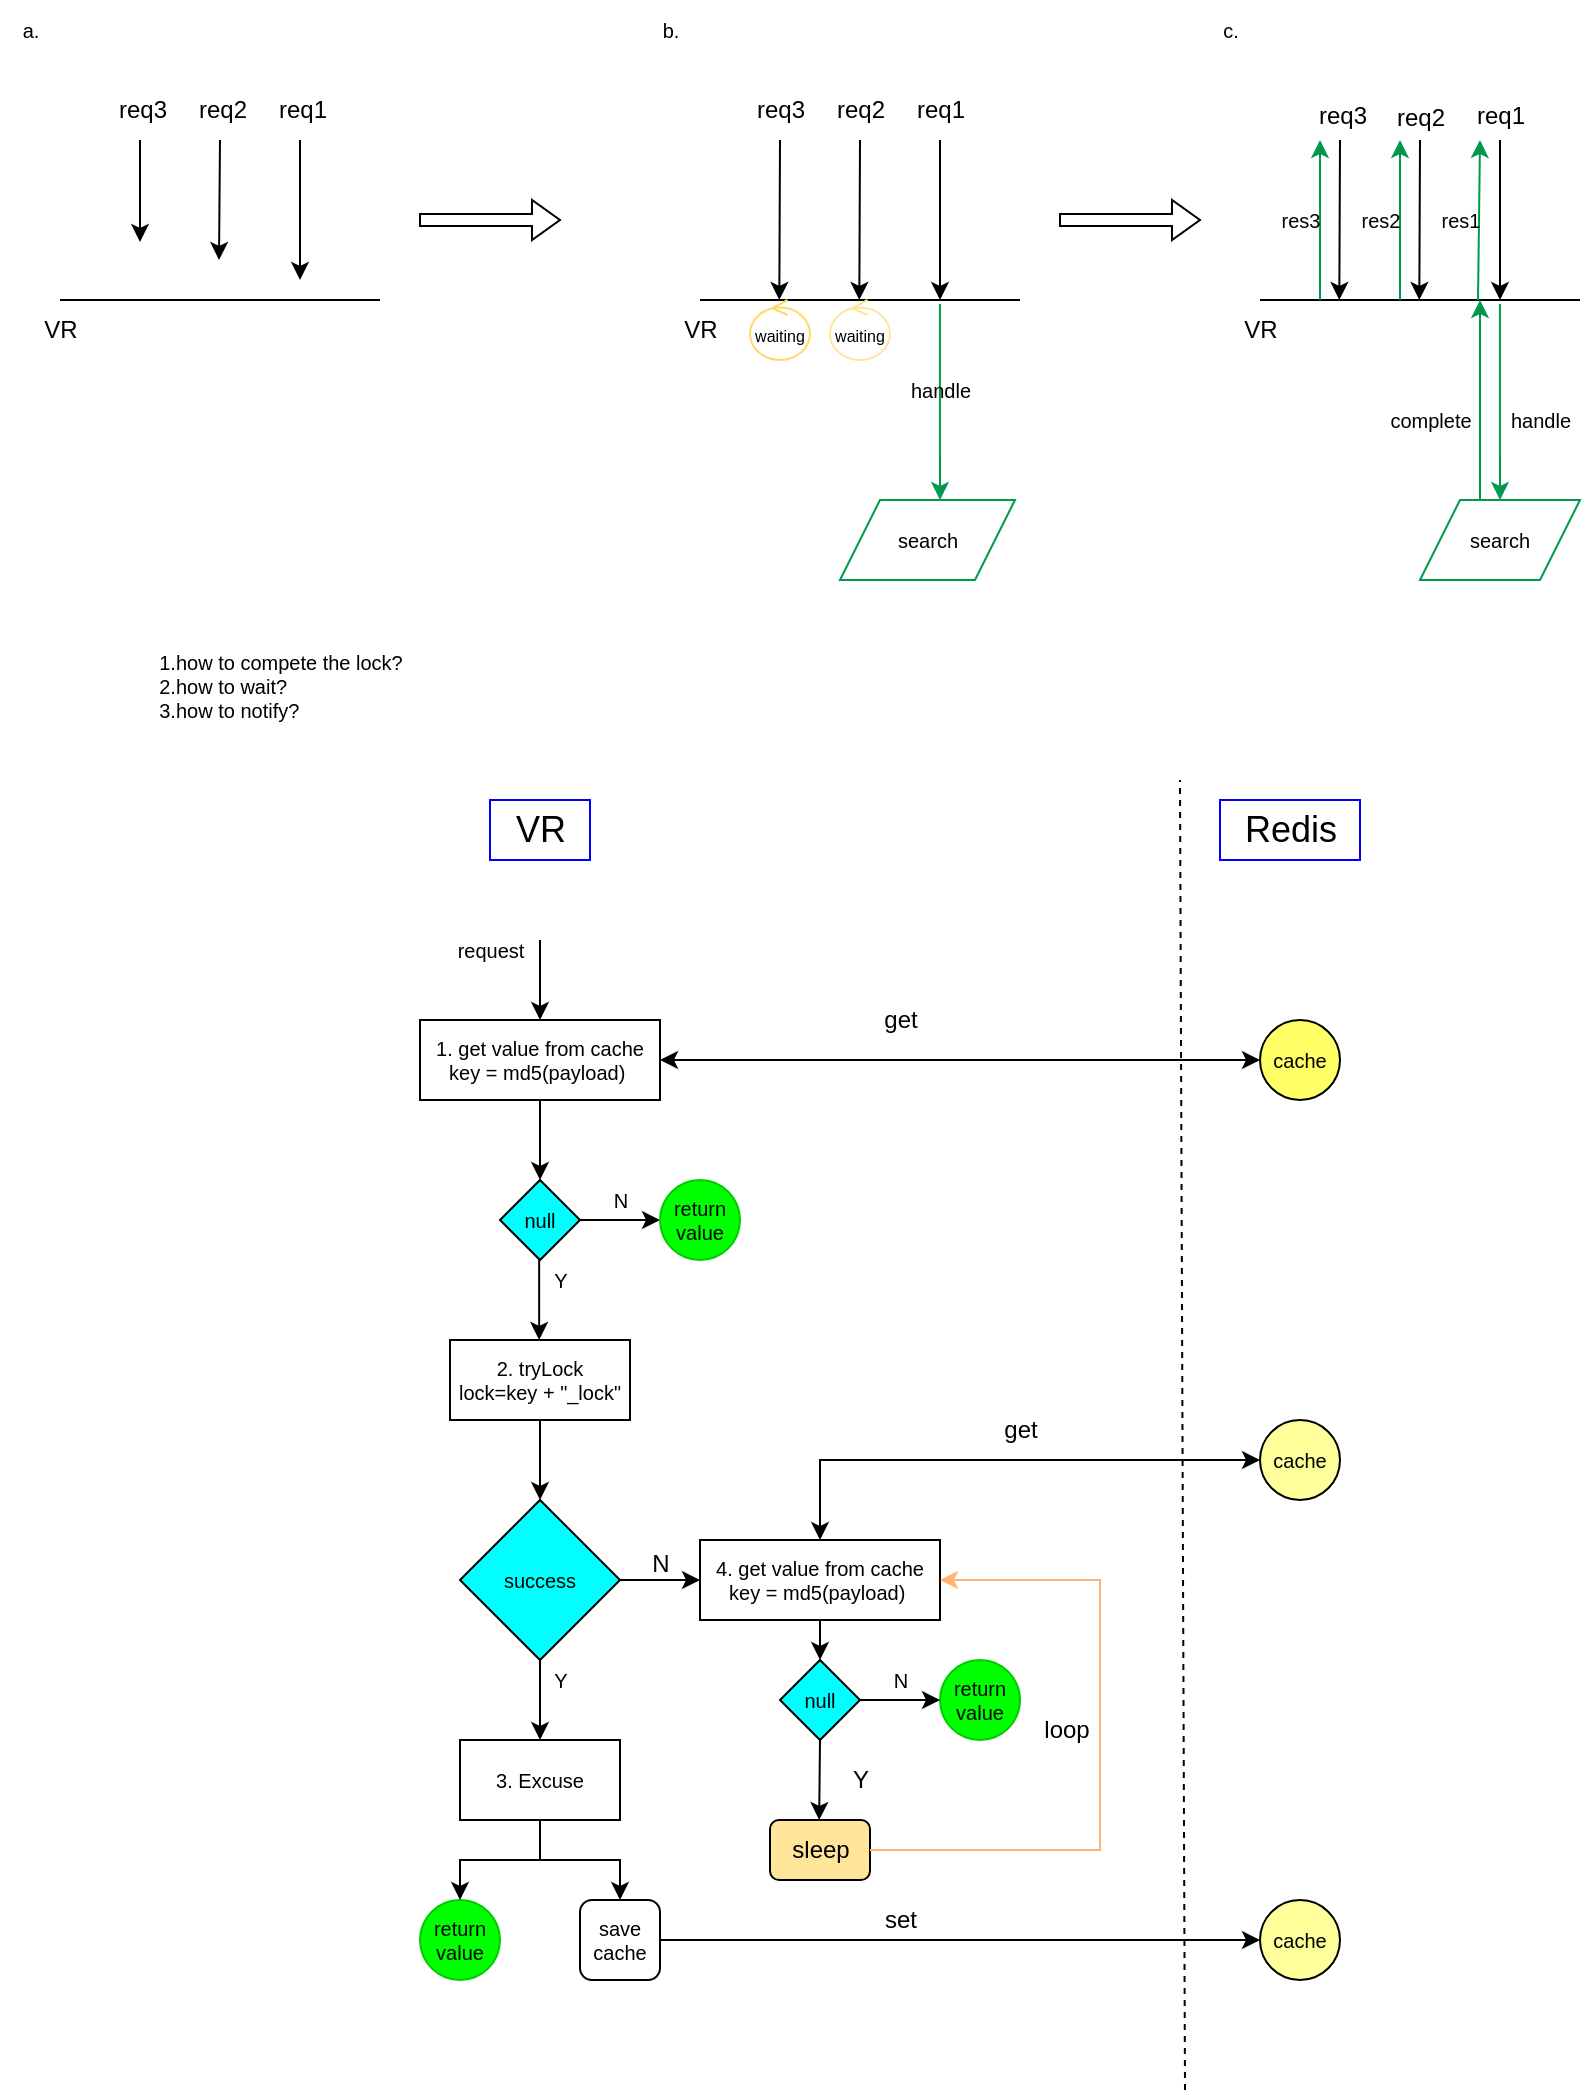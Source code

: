 <mxfile version="20.2.5" type="github">
  <diagram id="7zGJfm4-ipzApq-UuQ5n" name="Page-1">
    <mxGraphModel dx="818" dy="464" grid="1" gridSize="10" guides="1" tooltips="1" connect="1" arrows="1" fold="1" page="1" pageScale="1" pageWidth="850" pageHeight="1100" math="0" shadow="0">
      <root>
        <mxCell id="0" />
        <mxCell id="1" parent="0" />
        <mxCell id="1VvAbX1WwTx6JGBW-Ev7-2" value="" style="endArrow=classic;html=1;rounded=0;" edge="1" parent="1">
          <mxGeometry width="50" height="50" relative="1" as="geometry">
            <mxPoint x="80" y="80" as="sourcePoint" />
            <mxPoint x="80" y="131" as="targetPoint" />
          </mxGeometry>
        </mxCell>
        <mxCell id="1VvAbX1WwTx6JGBW-Ev7-3" value="" style="endArrow=classic;html=1;rounded=0;" edge="1" parent="1">
          <mxGeometry width="50" height="50" relative="1" as="geometry">
            <mxPoint x="120" y="80" as="sourcePoint" />
            <mxPoint x="119.5" y="140" as="targetPoint" />
          </mxGeometry>
        </mxCell>
        <mxCell id="1VvAbX1WwTx6JGBW-Ev7-4" value="" style="endArrow=classic;html=1;rounded=0;" edge="1" parent="1">
          <mxGeometry width="50" height="50" relative="1" as="geometry">
            <mxPoint x="160" y="80" as="sourcePoint" />
            <mxPoint x="160" y="150" as="targetPoint" />
          </mxGeometry>
        </mxCell>
        <mxCell id="1VvAbX1WwTx6JGBW-Ev7-5" value="req1" style="text;html=1;align=center;verticalAlign=middle;resizable=0;points=[];autosize=1;strokeColor=none;fillColor=none;" vertex="1" parent="1">
          <mxGeometry x="136" y="50" width="50" height="30" as="geometry" />
        </mxCell>
        <mxCell id="1VvAbX1WwTx6JGBW-Ev7-6" value="req2" style="text;html=1;align=center;verticalAlign=middle;resizable=0;points=[];autosize=1;strokeColor=none;fillColor=none;" vertex="1" parent="1">
          <mxGeometry x="96" y="50" width="50" height="30" as="geometry" />
        </mxCell>
        <mxCell id="1VvAbX1WwTx6JGBW-Ev7-7" value="req3" style="text;html=1;align=center;verticalAlign=middle;resizable=0;points=[];autosize=1;strokeColor=none;fillColor=none;" vertex="1" parent="1">
          <mxGeometry x="56" y="50" width="50" height="30" as="geometry" />
        </mxCell>
        <mxCell id="1VvAbX1WwTx6JGBW-Ev7-9" value="" style="shape=singleArrow;whiteSpace=wrap;html=1;" vertex="1" parent="1">
          <mxGeometry x="220" y="110" width="70" height="20" as="geometry" />
        </mxCell>
        <mxCell id="1VvAbX1WwTx6JGBW-Ev7-12" value="" style="endArrow=classic;html=1;rounded=0;" edge="1" parent="1">
          <mxGeometry width="50" height="50" relative="1" as="geometry">
            <mxPoint x="400" y="80" as="sourcePoint" />
            <mxPoint x="399.66" y="160" as="targetPoint" />
          </mxGeometry>
        </mxCell>
        <mxCell id="1VvAbX1WwTx6JGBW-Ev7-13" value="" style="endArrow=classic;html=1;rounded=0;" edge="1" parent="1">
          <mxGeometry width="50" height="50" relative="1" as="geometry">
            <mxPoint x="440" y="80" as="sourcePoint" />
            <mxPoint x="439.66" y="160" as="targetPoint" />
          </mxGeometry>
        </mxCell>
        <mxCell id="1VvAbX1WwTx6JGBW-Ev7-14" value="" style="endArrow=classic;html=1;rounded=0;" edge="1" parent="1">
          <mxGeometry width="50" height="50" relative="1" as="geometry">
            <mxPoint x="480" y="80" as="sourcePoint" />
            <mxPoint x="480" y="160" as="targetPoint" />
          </mxGeometry>
        </mxCell>
        <mxCell id="1VvAbX1WwTx6JGBW-Ev7-15" value="req1" style="text;html=1;align=center;verticalAlign=middle;resizable=0;points=[];autosize=1;strokeColor=none;fillColor=none;" vertex="1" parent="1">
          <mxGeometry x="455" y="50" width="50" height="30" as="geometry" />
        </mxCell>
        <mxCell id="1VvAbX1WwTx6JGBW-Ev7-16" value="req2" style="text;html=1;align=center;verticalAlign=middle;resizable=0;points=[];autosize=1;strokeColor=none;fillColor=none;" vertex="1" parent="1">
          <mxGeometry x="415" y="50" width="50" height="30" as="geometry" />
        </mxCell>
        <mxCell id="1VvAbX1WwTx6JGBW-Ev7-17" value="req3" style="text;html=1;align=center;verticalAlign=middle;resizable=0;points=[];autosize=1;strokeColor=none;fillColor=none;" vertex="1" parent="1">
          <mxGeometry x="375" y="50" width="50" height="30" as="geometry" />
        </mxCell>
        <mxCell id="1VvAbX1WwTx6JGBW-Ev7-18" value="" style="endArrow=classic;html=1;rounded=0;exitX=0.833;exitY=0.033;exitDx=0;exitDy=0;exitPerimeter=0;strokeColor=#00994D;" edge="1" parent="1">
          <mxGeometry width="50" height="50" relative="1" as="geometry">
            <mxPoint x="479.96" y="161.98" as="sourcePoint" />
            <mxPoint x="480" y="260" as="targetPoint" />
          </mxGeometry>
        </mxCell>
        <mxCell id="1VvAbX1WwTx6JGBW-Ev7-20" value="" style="endArrow=none;html=1;rounded=0;" edge="1" parent="1">
          <mxGeometry width="50" height="50" relative="1" as="geometry">
            <mxPoint x="40" y="160" as="sourcePoint" />
            <mxPoint x="200" y="160" as="targetPoint" />
          </mxGeometry>
        </mxCell>
        <mxCell id="1VvAbX1WwTx6JGBW-Ev7-21" value="VR" style="text;html=1;align=center;verticalAlign=middle;resizable=0;points=[];autosize=1;strokeColor=none;fillColor=none;" vertex="1" parent="1">
          <mxGeometry x="20" y="160" width="40" height="30" as="geometry" />
        </mxCell>
        <mxCell id="1VvAbX1WwTx6JGBW-Ev7-29" value="" style="endArrow=none;html=1;rounded=0;" edge="1" parent="1">
          <mxGeometry width="50" height="50" relative="1" as="geometry">
            <mxPoint x="360" y="160" as="sourcePoint" />
            <mxPoint x="520" y="160" as="targetPoint" />
          </mxGeometry>
        </mxCell>
        <mxCell id="1VvAbX1WwTx6JGBW-Ev7-30" value="VR" style="text;html=1;align=center;verticalAlign=middle;resizable=0;points=[];autosize=1;strokeColor=none;fillColor=none;" vertex="1" parent="1">
          <mxGeometry x="340" y="160" width="40" height="30" as="geometry" />
        </mxCell>
        <mxCell id="1VvAbX1WwTx6JGBW-Ev7-31" value="&lt;font style=&quot;font-size: 10px;&quot;&gt;handle&lt;/font&gt;" style="text;html=1;align=center;verticalAlign=middle;resizable=0;points=[];autosize=1;strokeColor=none;fillColor=none;" vertex="1" parent="1">
          <mxGeometry x="455" y="190" width="50" height="30" as="geometry" />
        </mxCell>
        <mxCell id="1VvAbX1WwTx6JGBW-Ev7-39" value="&lt;font style=&quot;font-size: 8px;&quot;&gt;waiting&lt;/font&gt;" style="ellipse;shape=umlControl;whiteSpace=wrap;html=1;strokeColor=#FFE599;" vertex="1" parent="1">
          <mxGeometry x="425" y="160" width="30" height="30" as="geometry" />
        </mxCell>
        <mxCell id="1VvAbX1WwTx6JGBW-Ev7-40" value="&lt;font style=&quot;font-size: 8px;&quot;&gt;waiting&lt;/font&gt;" style="ellipse;shape=umlControl;whiteSpace=wrap;html=1;strokeColor=#FFD966;" vertex="1" parent="1">
          <mxGeometry x="385" y="160" width="30" height="30" as="geometry" />
        </mxCell>
        <mxCell id="1VvAbX1WwTx6JGBW-Ev7-41" value="" style="shape=singleArrow;whiteSpace=wrap;html=1;" vertex="1" parent="1">
          <mxGeometry x="540" y="110" width="70" height="20" as="geometry" />
        </mxCell>
        <mxCell id="1VvAbX1WwTx6JGBW-Ev7-54" value="" style="endArrow=classic;html=1;rounded=0;" edge="1" parent="1">
          <mxGeometry width="50" height="50" relative="1" as="geometry">
            <mxPoint x="680" y="80" as="sourcePoint" />
            <mxPoint x="679.66" y="160" as="targetPoint" />
          </mxGeometry>
        </mxCell>
        <mxCell id="1VvAbX1WwTx6JGBW-Ev7-55" value="" style="endArrow=classic;html=1;rounded=0;" edge="1" parent="1">
          <mxGeometry width="50" height="50" relative="1" as="geometry">
            <mxPoint x="720" y="80" as="sourcePoint" />
            <mxPoint x="719.66" y="160" as="targetPoint" />
          </mxGeometry>
        </mxCell>
        <mxCell id="1VvAbX1WwTx6JGBW-Ev7-56" value="" style="endArrow=classic;html=1;rounded=0;" edge="1" parent="1">
          <mxGeometry width="50" height="50" relative="1" as="geometry">
            <mxPoint x="760" y="80" as="sourcePoint" />
            <mxPoint x="760" y="160" as="targetPoint" />
          </mxGeometry>
        </mxCell>
        <mxCell id="1VvAbX1WwTx6JGBW-Ev7-57" value="req1" style="text;html=1;align=center;verticalAlign=middle;resizable=0;points=[];autosize=1;strokeColor=none;fillColor=none;" vertex="1" parent="1">
          <mxGeometry x="735" y="53" width="50" height="30" as="geometry" />
        </mxCell>
        <mxCell id="1VvAbX1WwTx6JGBW-Ev7-58" value="req2" style="text;html=1;align=center;verticalAlign=middle;resizable=0;points=[];autosize=1;strokeColor=none;fillColor=none;" vertex="1" parent="1">
          <mxGeometry x="695" y="54" width="50" height="30" as="geometry" />
        </mxCell>
        <mxCell id="1VvAbX1WwTx6JGBW-Ev7-59" value="req3" style="text;html=1;align=center;verticalAlign=middle;resizable=0;points=[];autosize=1;strokeColor=none;fillColor=none;" vertex="1" parent="1">
          <mxGeometry x="656" y="53" width="50" height="30" as="geometry" />
        </mxCell>
        <mxCell id="1VvAbX1WwTx6JGBW-Ev7-60" value="" style="endArrow=classic;html=1;rounded=0;exitX=0.833;exitY=0.033;exitDx=0;exitDy=0;exitPerimeter=0;strokeColor=#00994D;" edge="1" parent="1">
          <mxGeometry width="50" height="50" relative="1" as="geometry">
            <mxPoint x="759.96" y="161.98" as="sourcePoint" />
            <mxPoint x="760" y="260" as="targetPoint" />
          </mxGeometry>
        </mxCell>
        <mxCell id="1VvAbX1WwTx6JGBW-Ev7-61" value="" style="endArrow=none;html=1;rounded=0;" edge="1" parent="1">
          <mxGeometry width="50" height="50" relative="1" as="geometry">
            <mxPoint x="640" y="160" as="sourcePoint" />
            <mxPoint x="800" y="160" as="targetPoint" />
          </mxGeometry>
        </mxCell>
        <mxCell id="1VvAbX1WwTx6JGBW-Ev7-62" value="VR" style="text;html=1;align=center;verticalAlign=middle;resizable=0;points=[];autosize=1;strokeColor=none;fillColor=none;" vertex="1" parent="1">
          <mxGeometry x="620" y="160" width="40" height="30" as="geometry" />
        </mxCell>
        <mxCell id="1VvAbX1WwTx6JGBW-Ev7-67" value="search" style="shape=parallelogram;perimeter=parallelogramPerimeter;whiteSpace=wrap;html=1;fixedSize=1;fontSize=10;strokeColor=#00994D;" vertex="1" parent="1">
          <mxGeometry x="430" y="260" width="87.5" height="40" as="geometry" />
        </mxCell>
        <mxCell id="1VvAbX1WwTx6JGBW-Ev7-68" value="search" style="shape=parallelogram;perimeter=parallelogramPerimeter;whiteSpace=wrap;html=1;fixedSize=1;fontSize=10;strokeColor=#00994D;" vertex="1" parent="1">
          <mxGeometry x="720" y="260" width="80" height="40" as="geometry" />
        </mxCell>
        <mxCell id="1VvAbX1WwTx6JGBW-Ev7-69" value="" style="endArrow=classic;html=1;rounded=0;fontSize=10;strokeColor=#00994D;" edge="1" parent="1">
          <mxGeometry width="50" height="50" relative="1" as="geometry">
            <mxPoint x="750" y="260" as="sourcePoint" />
            <mxPoint x="750" y="160" as="targetPoint" />
          </mxGeometry>
        </mxCell>
        <mxCell id="1VvAbX1WwTx6JGBW-Ev7-70" value="&lt;font style=&quot;font-size: 10px;&quot;&gt;handle&lt;/font&gt;" style="text;html=1;align=center;verticalAlign=middle;resizable=0;points=[];autosize=1;strokeColor=none;fillColor=none;" vertex="1" parent="1">
          <mxGeometry x="755" y="205" width="50" height="30" as="geometry" />
        </mxCell>
        <mxCell id="1VvAbX1WwTx6JGBW-Ev7-71" value="complete" style="text;html=1;align=center;verticalAlign=middle;resizable=0;points=[];autosize=1;strokeColor=none;fillColor=none;fontSize=10;" vertex="1" parent="1">
          <mxGeometry x="695" y="205" width="60" height="30" as="geometry" />
        </mxCell>
        <mxCell id="1VvAbX1WwTx6JGBW-Ev7-73" value="" style="endArrow=classic;html=1;rounded=0;fontSize=10;strokeColor=#00994D;" edge="1" parent="1">
          <mxGeometry width="50" height="50" relative="1" as="geometry">
            <mxPoint x="670" y="160" as="sourcePoint" />
            <mxPoint x="670" y="80" as="targetPoint" />
          </mxGeometry>
        </mxCell>
        <mxCell id="1VvAbX1WwTx6JGBW-Ev7-75" value="res3" style="text;html=1;align=center;verticalAlign=middle;resizable=0;points=[];autosize=1;strokeColor=none;fillColor=none;fontSize=10;" vertex="1" parent="1">
          <mxGeometry x="640" y="105" width="40" height="30" as="geometry" />
        </mxCell>
        <mxCell id="1VvAbX1WwTx6JGBW-Ev7-77" value="" style="endArrow=classic;html=1;rounded=0;fontSize=10;strokeColor=#00994D;" edge="1" parent="1">
          <mxGeometry width="50" height="50" relative="1" as="geometry">
            <mxPoint x="710" y="160" as="sourcePoint" />
            <mxPoint x="710" y="80" as="targetPoint" />
          </mxGeometry>
        </mxCell>
        <mxCell id="1VvAbX1WwTx6JGBW-Ev7-78" value="res2" style="text;html=1;align=center;verticalAlign=middle;resizable=0;points=[];autosize=1;strokeColor=none;fillColor=none;fontSize=10;" vertex="1" parent="1">
          <mxGeometry x="680" y="105" width="40" height="30" as="geometry" />
        </mxCell>
        <mxCell id="1VvAbX1WwTx6JGBW-Ev7-80" value="" style="endArrow=classic;html=1;rounded=0;fontSize=10;strokeColor=#00994D;" edge="1" parent="1">
          <mxGeometry width="50" height="50" relative="1" as="geometry">
            <mxPoint x="749" y="160" as="sourcePoint" />
            <mxPoint x="750" y="80" as="targetPoint" />
          </mxGeometry>
        </mxCell>
        <mxCell id="1VvAbX1WwTx6JGBW-Ev7-81" value="res1" style="text;html=1;align=center;verticalAlign=middle;resizable=0;points=[];autosize=1;strokeColor=none;fillColor=none;fontSize=10;" vertex="1" parent="1">
          <mxGeometry x="720" y="105" width="40" height="30" as="geometry" />
        </mxCell>
        <mxCell id="1VvAbX1WwTx6JGBW-Ev7-82" value="a." style="text;html=1;align=center;verticalAlign=middle;resizable=0;points=[];autosize=1;strokeColor=none;fillColor=none;fontSize=10;" vertex="1" parent="1">
          <mxGeometry x="10" y="10" width="30" height="30" as="geometry" />
        </mxCell>
        <mxCell id="1VvAbX1WwTx6JGBW-Ev7-84" value="b.&lt;br&gt;" style="text;html=1;align=center;verticalAlign=middle;resizable=0;points=[];autosize=1;strokeColor=none;fillColor=none;fontSize=10;" vertex="1" parent="1">
          <mxGeometry x="330" y="10" width="30" height="30" as="geometry" />
        </mxCell>
        <mxCell id="1VvAbX1WwTx6JGBW-Ev7-85" value="c." style="text;html=1;align=center;verticalAlign=middle;resizable=0;points=[];autosize=1;strokeColor=none;fillColor=none;fontSize=10;" vertex="1" parent="1">
          <mxGeometry x="610" y="10" width="30" height="30" as="geometry" />
        </mxCell>
        <mxCell id="1VvAbX1WwTx6JGBW-Ev7-89" value="1.how to compete the lock?&lt;br&gt;&lt;div style=&quot;text-align: left;&quot;&gt;2.how to wait?&lt;/div&gt;&lt;div style=&quot;text-align: left;&quot;&gt;3.how to notify?&lt;/div&gt;" style="text;html=1;align=center;verticalAlign=middle;resizable=0;points=[];autosize=1;strokeColor=none;fillColor=none;fontSize=10;" vertex="1" parent="1">
          <mxGeometry x="80" y="329" width="140" height="48" as="geometry" />
        </mxCell>
        <mxCell id="1VvAbX1WwTx6JGBW-Ev7-90" value="1. get value from cache&lt;br&gt;key = md5(payload)&amp;nbsp;" style="rounded=0;whiteSpace=wrap;html=1;fontSize=10;strokeColor=#000000;" vertex="1" parent="1">
          <mxGeometry x="220" y="520" width="120" height="40" as="geometry" />
        </mxCell>
        <mxCell id="1VvAbX1WwTx6JGBW-Ev7-91" value="null" style="rhombus;whiteSpace=wrap;html=1;fontSize=10;strokeColor=#000000;fillColor=#00FFFF;" vertex="1" parent="1">
          <mxGeometry x="260" y="600" width="40" height="40" as="geometry" />
        </mxCell>
        <mxCell id="1VvAbX1WwTx6JGBW-Ev7-92" value="" style="endArrow=classic;html=1;rounded=0;fontSize=10;strokeColor=#000000;exitX=0.5;exitY=1;exitDx=0;exitDy=0;entryX=0.5;entryY=0;entryDx=0;entryDy=0;" edge="1" parent="1" source="1VvAbX1WwTx6JGBW-Ev7-90" target="1VvAbX1WwTx6JGBW-Ev7-91">
          <mxGeometry width="50" height="50" relative="1" as="geometry">
            <mxPoint x="409" y="735" as="sourcePoint" />
            <mxPoint x="459" y="685" as="targetPoint" />
          </mxGeometry>
        </mxCell>
        <mxCell id="1VvAbX1WwTx6JGBW-Ev7-93" value="" style="endArrow=classic;html=1;rounded=0;fontSize=10;strokeColor=#000000;entryX=0;entryY=0.5;entryDx=0;entryDy=0;" edge="1" parent="1" target="1VvAbX1WwTx6JGBW-Ev7-112">
          <mxGeometry width="50" height="50" relative="1" as="geometry">
            <mxPoint x="300" y="620" as="sourcePoint" />
            <mxPoint x="180" y="620" as="targetPoint" />
          </mxGeometry>
        </mxCell>
        <mxCell id="1VvAbX1WwTx6JGBW-Ev7-94" value="N" style="text;html=1;align=center;verticalAlign=middle;resizable=0;points=[];autosize=1;strokeColor=none;fillColor=none;fontSize=10;" vertex="1" parent="1">
          <mxGeometry x="305" y="595" width="30" height="30" as="geometry" />
        </mxCell>
        <mxCell id="1VvAbX1WwTx6JGBW-Ev7-95" value="" style="endArrow=classic;html=1;rounded=0;fontSize=10;strokeColor=#000000;exitX=0.5;exitY=1;exitDx=0;exitDy=0;entryX=0.5;entryY=0;entryDx=0;entryDy=0;" edge="1" parent="1">
          <mxGeometry width="50" height="50" relative="1" as="geometry">
            <mxPoint x="279.58" y="640" as="sourcePoint" />
            <mxPoint x="279.58" y="680" as="targetPoint" />
          </mxGeometry>
        </mxCell>
        <mxCell id="1VvAbX1WwTx6JGBW-Ev7-96" value="Y" style="text;html=1;align=center;verticalAlign=middle;resizable=0;points=[];autosize=1;strokeColor=none;fillColor=none;fontSize=10;" vertex="1" parent="1">
          <mxGeometry x="275" y="635" width="30" height="30" as="geometry" />
        </mxCell>
        <mxCell id="1VvAbX1WwTx6JGBW-Ev7-97" value="2. tryLock&lt;br&gt;lock=key + &quot;_lock&quot;" style="rounded=0;whiteSpace=wrap;html=1;fontSize=10;strokeColor=#000000;" vertex="1" parent="1">
          <mxGeometry x="235" y="680" width="90" height="40" as="geometry" />
        </mxCell>
        <mxCell id="1VvAbX1WwTx6JGBW-Ev7-98" value="" style="endArrow=classic;html=1;rounded=0;fontSize=10;strokeColor=#000000;exitX=0.5;exitY=1;exitDx=0;exitDy=0;" edge="1" parent="1" source="1VvAbX1WwTx6JGBW-Ev7-97">
          <mxGeometry width="50" height="50" relative="1" as="geometry">
            <mxPoint x="350" y="770" as="sourcePoint" />
            <mxPoint x="280" y="760" as="targetPoint" />
          </mxGeometry>
        </mxCell>
        <mxCell id="1VvAbX1WwTx6JGBW-Ev7-99" value="success" style="rhombus;whiteSpace=wrap;html=1;fontSize=10;strokeColor=#000000;fillColor=#00FFFF;" vertex="1" parent="1">
          <mxGeometry x="240" y="760" width="80" height="80" as="geometry" />
        </mxCell>
        <mxCell id="1VvAbX1WwTx6JGBW-Ev7-100" value="" style="endArrow=classic;html=1;rounded=0;fontSize=10;strokeColor=#000000;exitX=0.5;exitY=1;exitDx=0;exitDy=0;" edge="1" parent="1" source="1VvAbX1WwTx6JGBW-Ev7-99">
          <mxGeometry width="50" height="50" relative="1" as="geometry">
            <mxPoint x="330" y="830" as="sourcePoint" />
            <mxPoint x="280" y="880" as="targetPoint" />
          </mxGeometry>
        </mxCell>
        <mxCell id="1VvAbX1WwTx6JGBW-Ev7-103" value="" style="endArrow=classic;html=1;rounded=0;fontSize=10;strokeColor=#000000;exitX=1;exitY=0.5;exitDx=0;exitDy=0;" edge="1" parent="1" source="1VvAbX1WwTx6JGBW-Ev7-99">
          <mxGeometry width="50" height="50" relative="1" as="geometry">
            <mxPoint x="320" y="780" as="sourcePoint" />
            <mxPoint x="360" y="800" as="targetPoint" />
          </mxGeometry>
        </mxCell>
        <mxCell id="1VvAbX1WwTx6JGBW-Ev7-104" value="Y" style="text;html=1;align=center;verticalAlign=middle;resizable=0;points=[];autosize=1;strokeColor=none;fillColor=none;fontSize=10;" vertex="1" parent="1">
          <mxGeometry x="275" y="835" width="30" height="30" as="geometry" />
        </mxCell>
        <mxCell id="1VvAbX1WwTx6JGBW-Ev7-105" value="" style="endArrow=classic;html=1;rounded=0;fontSize=10;strokeColor=#000000;entryX=0.5;entryY=0;entryDx=0;entryDy=0;" edge="1" parent="1" target="1VvAbX1WwTx6JGBW-Ev7-90">
          <mxGeometry width="50" height="50" relative="1" as="geometry">
            <mxPoint x="280" y="480" as="sourcePoint" />
            <mxPoint x="370" y="560" as="targetPoint" />
          </mxGeometry>
        </mxCell>
        <mxCell id="1VvAbX1WwTx6JGBW-Ev7-106" value="request" style="text;html=1;align=center;verticalAlign=middle;resizable=0;points=[];autosize=1;strokeColor=none;fillColor=none;fontSize=10;" vertex="1" parent="1">
          <mxGeometry x="225" y="470" width="60" height="30" as="geometry" />
        </mxCell>
        <mxCell id="1VvAbX1WwTx6JGBW-Ev7-110" value="cache" style="ellipse;whiteSpace=wrap;html=1;aspect=fixed;fontSize=10;strokeColor=#000000;fillColor=#FFFF66;" vertex="1" parent="1">
          <mxGeometry x="640" y="520" width="40" height="40" as="geometry" />
        </mxCell>
        <mxCell id="1VvAbX1WwTx6JGBW-Ev7-112" value="return value&lt;br&gt;" style="ellipse;whiteSpace=wrap;html=1;aspect=fixed;fontSize=10;strokeColor=#00CC00;fillColor=#00FF00;" vertex="1" parent="1">
          <mxGeometry x="340" y="600" width="40" height="40" as="geometry" />
        </mxCell>
        <mxCell id="1VvAbX1WwTx6JGBW-Ev7-114" value="return value&lt;br&gt;" style="ellipse;whiteSpace=wrap;html=1;aspect=fixed;fontSize=10;strokeColor=#00CC00;fillColor=#00FF00;" vertex="1" parent="1">
          <mxGeometry x="220" y="960" width="40" height="40" as="geometry" />
        </mxCell>
        <mxCell id="1VvAbX1WwTx6JGBW-Ev7-115" value="save cache" style="rounded=1;whiteSpace=wrap;html=1;fontSize=10;strokeColor=#000000;fillColor=#FFFFFF;" vertex="1" parent="1">
          <mxGeometry x="300" y="960" width="40" height="40" as="geometry" />
        </mxCell>
        <mxCell id="1VvAbX1WwTx6JGBW-Ev7-116" value="" style="endArrow=classic;html=1;rounded=0;fontSize=10;strokeColor=#000000;exitX=1;exitY=0.5;exitDx=0;exitDy=0;entryX=0;entryY=0.5;entryDx=0;entryDy=0;" edge="1" parent="1" source="1VvAbX1WwTx6JGBW-Ev7-115" target="1VvAbX1WwTx6JGBW-Ev7-117">
          <mxGeometry width="50" height="50" relative="1" as="geometry">
            <mxPoint x="330" y="970" as="sourcePoint" />
            <mxPoint x="400" y="980" as="targetPoint" />
          </mxGeometry>
        </mxCell>
        <mxCell id="1VvAbX1WwTx6JGBW-Ev7-117" value="cache" style="ellipse;whiteSpace=wrap;html=1;aspect=fixed;fontSize=10;strokeColor=#000000;fillColor=#FFFF99;" vertex="1" parent="1">
          <mxGeometry x="640" y="960" width="40" height="40" as="geometry" />
        </mxCell>
        <mxCell id="1VvAbX1WwTx6JGBW-Ev7-119" value="" style="endArrow=none;dashed=1;html=1;rounded=0;fontSize=10;strokeColor=#000000;" edge="1" parent="1">
          <mxGeometry width="50" height="50" relative="1" as="geometry">
            <mxPoint x="602.5" y="1055" as="sourcePoint" />
            <mxPoint x="600" y="400" as="targetPoint" />
          </mxGeometry>
        </mxCell>
        <mxCell id="1VvAbX1WwTx6JGBW-Ev7-120" value="&lt;font style=&quot;font-size: 18px;&quot;&gt;VR&lt;/font&gt;" style="text;html=1;align=center;verticalAlign=middle;resizable=0;points=[];autosize=1;strokeColor=#0000FF;fillColor=none;fontSize=10;" vertex="1" parent="1">
          <mxGeometry x="255" y="410" width="50" height="30" as="geometry" />
        </mxCell>
        <mxCell id="1VvAbX1WwTx6JGBW-Ev7-121" value="Redis" style="text;html=1;align=center;verticalAlign=middle;resizable=0;points=[];autosize=1;strokeColor=#0000FF;fillColor=none;fontSize=18;" vertex="1" parent="1">
          <mxGeometry x="620" y="410" width="70" height="30" as="geometry" />
        </mxCell>
        <mxCell id="1VvAbX1WwTx6JGBW-Ev7-122" value="&lt;font style=&quot;font-size: 12px;&quot;&gt;N&lt;/font&gt;" style="text;html=1;align=center;verticalAlign=middle;resizable=0;points=[];autosize=1;strokeColor=none;fillColor=none;fontSize=18;" vertex="1" parent="1">
          <mxGeometry x="325" y="775" width="30" height="30" as="geometry" />
        </mxCell>
        <mxCell id="1VvAbX1WwTx6JGBW-Ev7-123" value="4. get value from cache&lt;br&gt;key = md5(payload)&amp;nbsp;" style="rounded=0;whiteSpace=wrap;html=1;fontSize=10;strokeColor=#000000;" vertex="1" parent="1">
          <mxGeometry x="360" y="780" width="120" height="40" as="geometry" />
        </mxCell>
        <mxCell id="1VvAbX1WwTx6JGBW-Ev7-124" value="null" style="rhombus;whiteSpace=wrap;html=1;fontSize=10;strokeColor=#000000;fillColor=#00FFFF;" vertex="1" parent="1">
          <mxGeometry x="400" y="840" width="40" height="40" as="geometry" />
        </mxCell>
        <mxCell id="1VvAbX1WwTx6JGBW-Ev7-125" value="" style="endArrow=classic;html=1;rounded=0;fontSize=18;strokeColor=#000000;exitX=0.5;exitY=1;exitDx=0;exitDy=0;entryX=0.5;entryY=0;entryDx=0;entryDy=0;" edge="1" parent="1" source="1VvAbX1WwTx6JGBW-Ev7-123" target="1VvAbX1WwTx6JGBW-Ev7-124">
          <mxGeometry width="50" height="50" relative="1" as="geometry">
            <mxPoint x="240" y="760" as="sourcePoint" />
            <mxPoint x="290" y="710" as="targetPoint" />
          </mxGeometry>
        </mxCell>
        <mxCell id="1VvAbX1WwTx6JGBW-Ev7-127" value="return value&lt;br&gt;" style="ellipse;whiteSpace=wrap;html=1;aspect=fixed;fontSize=10;strokeColor=#00CC00;fillColor=#00FF00;" vertex="1" parent="1">
          <mxGeometry x="480" y="840" width="40" height="40" as="geometry" />
        </mxCell>
        <mxCell id="1VvAbX1WwTx6JGBW-Ev7-128" value="N" style="text;html=1;align=center;verticalAlign=middle;resizable=0;points=[];autosize=1;strokeColor=none;fillColor=none;fontSize=10;" vertex="1" parent="1">
          <mxGeometry x="445" y="835" width="30" height="30" as="geometry" />
        </mxCell>
        <mxCell id="1VvAbX1WwTx6JGBW-Ev7-129" value="" style="endArrow=classic;html=1;rounded=0;fontSize=18;strokeColor=#000000;exitX=1;exitY=0.5;exitDx=0;exitDy=0;" edge="1" parent="1" source="1VvAbX1WwTx6JGBW-Ev7-124" target="1VvAbX1WwTx6JGBW-Ev7-127">
          <mxGeometry width="50" height="50" relative="1" as="geometry">
            <mxPoint x="240" y="760" as="sourcePoint" />
            <mxPoint x="290" y="710" as="targetPoint" />
          </mxGeometry>
        </mxCell>
        <mxCell id="1VvAbX1WwTx6JGBW-Ev7-131" value="" style="endArrow=classic;html=1;rounded=0;fontSize=10;strokeColor=#000000;exitX=0.5;exitY=1;exitDx=0;exitDy=0;" edge="1" parent="1" source="1VvAbX1WwTx6JGBW-Ev7-124">
          <mxGeometry width="50" height="50" relative="1" as="geometry">
            <mxPoint x="420" y="890" as="sourcePoint" />
            <mxPoint x="419.58" y="920" as="targetPoint" />
          </mxGeometry>
        </mxCell>
        <mxCell id="1VvAbX1WwTx6JGBW-Ev7-132" value="&lt;font style=&quot;font-size: 12px;&quot;&gt;&lt;br&gt;&lt;/font&gt;" style="rounded=1;whiteSpace=wrap;html=1;fontSize=18;strokeColor=#000000;fillColor=#FFE599;" vertex="1" parent="1">
          <mxGeometry x="395" y="920" width="50" height="30" as="geometry" />
        </mxCell>
        <mxCell id="1VvAbX1WwTx6JGBW-Ev7-133" value="" style="endArrow=classic;html=1;rounded=0;fontSize=12;strokeColor=#FFB570;exitX=1;exitY=0.5;exitDx=0;exitDy=0;entryX=1;entryY=0.5;entryDx=0;entryDy=0;" edge="1" parent="1" source="1VvAbX1WwTx6JGBW-Ev7-132" target="1VvAbX1WwTx6JGBW-Ev7-123">
          <mxGeometry width="50" height="50" relative="1" as="geometry">
            <mxPoint x="240" y="800" as="sourcePoint" />
            <mxPoint x="290" y="750" as="targetPoint" />
            <Array as="points">
              <mxPoint x="560" y="935" />
              <mxPoint x="560" y="800" />
            </Array>
          </mxGeometry>
        </mxCell>
        <mxCell id="1VvAbX1WwTx6JGBW-Ev7-134" value="Y" style="text;html=1;align=center;verticalAlign=middle;resizable=0;points=[];autosize=1;strokeColor=none;fillColor=none;fontSize=12;" vertex="1" parent="1">
          <mxGeometry x="425" y="885" width="30" height="30" as="geometry" />
        </mxCell>
        <mxCell id="1VvAbX1WwTx6JGBW-Ev7-135" value="get" style="text;html=1;align=center;verticalAlign=middle;resizable=0;points=[];autosize=1;strokeColor=none;fillColor=none;fontSize=12;" vertex="1" parent="1">
          <mxGeometry x="440" y="505" width="40" height="30" as="geometry" />
        </mxCell>
        <mxCell id="1VvAbX1WwTx6JGBW-Ev7-136" value="set" style="text;html=1;align=center;verticalAlign=middle;resizable=0;points=[];autosize=1;strokeColor=none;fillColor=none;fontSize=12;" vertex="1" parent="1">
          <mxGeometry x="440" y="955" width="40" height="30" as="geometry" />
        </mxCell>
        <mxCell id="1VvAbX1WwTx6JGBW-Ev7-138" value="3. Excuse" style="rounded=0;whiteSpace=wrap;html=1;fontSize=10;strokeColor=#000000;" vertex="1" parent="1">
          <mxGeometry x="240" y="880" width="80" height="40" as="geometry" />
        </mxCell>
        <mxCell id="1VvAbX1WwTx6JGBW-Ev7-139" value="" style="endArrow=classic;html=1;rounded=0;fontSize=12;strokeColor=#000000;exitX=0.5;exitY=1;exitDx=0;exitDy=0;entryX=0.5;entryY=0;entryDx=0;entryDy=0;" edge="1" parent="1" source="1VvAbX1WwTx6JGBW-Ev7-138" target="1VvAbX1WwTx6JGBW-Ev7-114">
          <mxGeometry width="50" height="50" relative="1" as="geometry">
            <mxPoint x="510" y="850" as="sourcePoint" />
            <mxPoint x="560" y="800" as="targetPoint" />
            <Array as="points">
              <mxPoint x="280" y="940" />
              <mxPoint x="240" y="940" />
            </Array>
          </mxGeometry>
        </mxCell>
        <mxCell id="1VvAbX1WwTx6JGBW-Ev7-140" value="" style="endArrow=classic;html=1;rounded=0;fontSize=12;strokeColor=#000000;entryX=0.5;entryY=0;entryDx=0;entryDy=0;" edge="1" parent="1" target="1VvAbX1WwTx6JGBW-Ev7-115">
          <mxGeometry width="50" height="50" relative="1" as="geometry">
            <mxPoint x="280" y="940" as="sourcePoint" />
            <mxPoint x="560" y="800" as="targetPoint" />
            <Array as="points">
              <mxPoint x="320" y="940" />
            </Array>
          </mxGeometry>
        </mxCell>
        <mxCell id="1VvAbX1WwTx6JGBW-Ev7-142" value="loop" style="text;html=1;align=center;verticalAlign=middle;resizable=0;points=[];autosize=1;strokeColor=none;fillColor=none;fontSize=12;" vertex="1" parent="1">
          <mxGeometry x="517.5" y="860" width="50" height="30" as="geometry" />
        </mxCell>
        <mxCell id="1VvAbX1WwTx6JGBW-Ev7-143" value="sleep" style="text;html=1;align=center;verticalAlign=middle;resizable=0;points=[];autosize=1;strokeColor=none;fillColor=none;fontSize=12;" vertex="1" parent="1">
          <mxGeometry x="395" y="920" width="50" height="30" as="geometry" />
        </mxCell>
        <mxCell id="1VvAbX1WwTx6JGBW-Ev7-144" value="cache" style="ellipse;whiteSpace=wrap;html=1;aspect=fixed;fontSize=10;strokeColor=#000000;fillColor=#FFFF99;" vertex="1" parent="1">
          <mxGeometry x="640" y="720" width="40" height="40" as="geometry" />
        </mxCell>
        <mxCell id="1VvAbX1WwTx6JGBW-Ev7-146" value="" style="endArrow=classic;startArrow=classic;html=1;rounded=0;fontSize=12;strokeColor=#000000;entryX=0;entryY=0.5;entryDx=0;entryDy=0;exitX=0.5;exitY=0;exitDx=0;exitDy=0;" edge="1" parent="1" source="1VvAbX1WwTx6JGBW-Ev7-123" target="1VvAbX1WwTx6JGBW-Ev7-144">
          <mxGeometry width="50" height="50" relative="1" as="geometry">
            <mxPoint x="480" y="780" as="sourcePoint" />
            <mxPoint x="530" y="730" as="targetPoint" />
            <Array as="points">
              <mxPoint x="420" y="740" />
            </Array>
          </mxGeometry>
        </mxCell>
        <mxCell id="1VvAbX1WwTx6JGBW-Ev7-147" value="get" style="text;html=1;align=center;verticalAlign=middle;resizable=0;points=[];autosize=1;strokeColor=none;fillColor=none;fontSize=12;" vertex="1" parent="1">
          <mxGeometry x="500" y="710" width="40" height="30" as="geometry" />
        </mxCell>
        <mxCell id="1VvAbX1WwTx6JGBW-Ev7-149" value="" style="endArrow=classic;startArrow=classic;html=1;rounded=0;fontSize=12;strokeColor=#000000;entryX=0;entryY=0.5;entryDx=0;entryDy=0;" edge="1" parent="1" source="1VvAbX1WwTx6JGBW-Ev7-90" target="1VvAbX1WwTx6JGBW-Ev7-110">
          <mxGeometry width="50" height="50" relative="1" as="geometry">
            <mxPoint x="480" y="780" as="sourcePoint" />
            <mxPoint x="530" y="730" as="targetPoint" />
          </mxGeometry>
        </mxCell>
      </root>
    </mxGraphModel>
  </diagram>
</mxfile>

